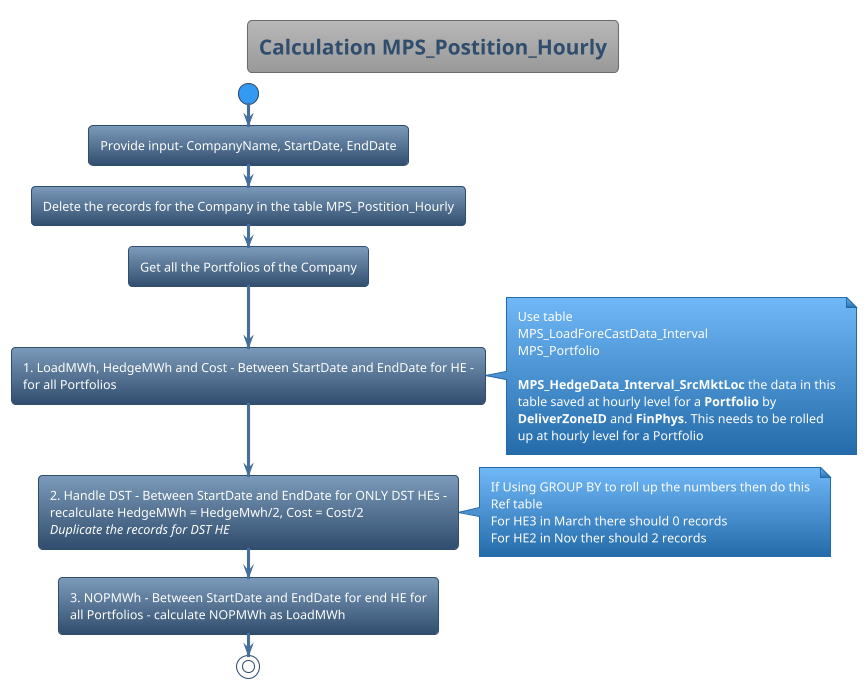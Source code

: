 @startuml MPS-94
!theme spacelab
title Calculation MPS_Postition_Hourly

start
:Provide input- CompanyName, StartDate, EndDate;
:Delete the records for the Company in the table MPS_Postition_Hourly;
:Get all the Portfolios of the Company;
:1. LoadMWh, HedgeMWh and Cost - Between StartDate and EndDate for HE -
for all Portfolios;
note right
Use table
MPS_LoadForeCastData_Interval
MPS_Portfolio

**MPS_HedgeData_Interval_SrcMktLoc** the data in this
table saved at hourly level for a **Portfolio** by
**DeliverZoneID** and **FinPhys**. This needs to be rolled
up at hourly level for a Portfolio
end note
:2. Handle DST - Between StartDate and EndDate for ONLY DST HEs -
recalculate HedgeMWh = HedgeMwh/2, Cost = Cost/2
//Duplicate the records for DST HE//;
note right
If Using GROUP BY to roll up the numbers then do this
Ref table
For HE3 in March there should 0 records
For HE2 in Nov ther should 2 records
end note
:3. NOPMWh - Between StartDate and EndDate for end HE for
all Portfolios - calculate NOPMWh as LoadMWh;

stop

@enduml